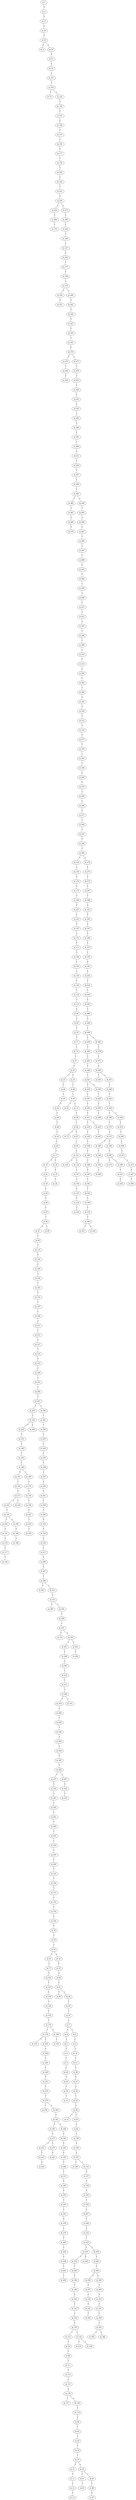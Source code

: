 graph GR{
id_0;
id_1;
id_2;
id_3;
id_4;
id_5;
id_6;
id_7;
id_8;
id_9;
id_10;
id_11;
id_12;
id_13;
id_14;
id_15;
id_16;
id_17;
id_18;
id_19;
id_20;
id_21;
id_22;
id_23;
id_24;
id_25;
id_26;
id_27;
id_28;
id_29;
id_30;
id_31;
id_32;
id_33;
id_34;
id_35;
id_36;
id_37;
id_38;
id_39;
id_40;
id_41;
id_42;
id_43;
id_44;
id_45;
id_46;
id_47;
id_48;
id_49;
id_50;
id_51;
id_52;
id_53;
id_54;
id_55;
id_56;
id_57;
id_58;
id_59;
id_60;
id_61;
id_62;
id_63;
id_64;
id_65;
id_66;
id_67;
id_68;
id_69;
id_70;
id_71;
id_72;
id_73;
id_74;
id_75;
id_76;
id_77;
id_78;
id_79;
id_80;
id_81;
id_82;
id_83;
id_84;
id_85;
id_86;
id_87;
id_88;
id_89;
id_90;
id_91;
id_92;
id_93;
id_94;
id_95;
id_96;
id_97;
id_98;
id_99;
id_100;
id_101;
id_102;
id_103;
id_104;
id_105;
id_106;
id_107;
id_108;
id_109;
id_110;
id_111;
id_112;
id_113;
id_114;
id_115;
id_116;
id_117;
id_118;
id_119;
id_120;
id_121;
id_122;
id_123;
id_124;
id_125;
id_126;
id_127;
id_128;
id_129;
id_130;
id_131;
id_132;
id_133;
id_134;
id_135;
id_136;
id_137;
id_138;
id_139;
id_140;
id_141;
id_142;
id_143;
id_144;
id_145;
id_146;
id_147;
id_148;
id_149;
id_150;
id_151;
id_152;
id_153;
id_154;
id_155;
id_156;
id_157;
id_158;
id_159;
id_160;
id_161;
id_162;
id_163;
id_164;
id_165;
id_166;
id_167;
id_168;
id_169;
id_170;
id_171;
id_172;
id_173;
id_174;
id_175;
id_176;
id_177;
id_178;
id_179;
id_180;
id_181;
id_182;
id_183;
id_184;
id_185;
id_186;
id_187;
id_188;
id_189;
id_190;
id_191;
id_192;
id_193;
id_194;
id_195;
id_196;
id_197;
id_198;
id_199;
id_200;
id_201;
id_202;
id_203;
id_204;
id_205;
id_206;
id_207;
id_208;
id_209;
id_210;
id_211;
id_212;
id_213;
id_214;
id_215;
id_216;
id_217;
id_218;
id_219;
id_220;
id_221;
id_222;
id_223;
id_224;
id_225;
id_226;
id_227;
id_228;
id_229;
id_230;
id_231;
id_232;
id_233;
id_234;
id_235;
id_236;
id_237;
id_238;
id_239;
id_240;
id_241;
id_242;
id_243;
id_244;
id_245;
id_246;
id_247;
id_248;
id_249;
id_250;
id_251;
id_252;
id_253;
id_254;
id_255;
id_256;
id_257;
id_258;
id_259;
id_260;
id_261;
id_262;
id_263;
id_264;
id_265;
id_266;
id_267;
id_268;
id_269;
id_270;
id_271;
id_272;
id_273;
id_274;
id_275;
id_276;
id_277;
id_278;
id_279;
id_280;
id_281;
id_282;
id_283;
id_284;
id_285;
id_286;
id_287;
id_288;
id_289;
id_290;
id_291;
id_292;
id_293;
id_294;
id_295;
id_296;
id_297;
id_298;
id_299;
id_300;
id_301;
id_302;
id_303;
id_304;
id_305;
id_306;
id_307;
id_308;
id_309;
id_310;
id_311;
id_312;
id_313;
id_314;
id_315;
id_316;
id_317;
id_318;
id_319;
id_320;
id_321;
id_322;
id_323;
id_324;
id_325;
id_326;
id_327;
id_328;
id_329;
id_330;
id_331;
id_332;
id_333;
id_334;
id_335;
id_336;
id_337;
id_338;
id_339;
id_340;
id_341;
id_342;
id_343;
id_344;
id_345;
id_346;
id_347;
id_348;
id_349;
id_350;
id_351;
id_352;
id_353;
id_354;
id_355;
id_356;
id_357;
id_358;
id_359;
id_360;
id_361;
id_362;
id_363;
id_364;
id_365;
id_366;
id_367;
id_368;
id_369;
id_370;
id_371;
id_372;
id_373;
id_374;
id_375;
id_376;
id_377;
id_378;
id_379;
id_380;
id_381;
id_382;
id_383;
id_384;
id_385;
id_386;
id_387;
id_388;
id_389;
id_390;
id_391;
id_392;
id_393;
id_394;
id_395;
id_396;
id_397;
id_398;
id_399;
id_400;
id_401;
id_402;
id_403;
id_404;
id_405;
id_406;
id_407;
id_408;
id_409;
id_410;
id_411;
id_412;
id_413;
id_414;
id_415;
id_416;
id_417;
id_418;
id_419;
id_420;
id_421;
id_422;
id_423;
id_424;
id_425;
id_426;
id_427;
id_428;
id_429;
id_430;
id_431;
id_432;
id_433;
id_434;
id_435;
id_436;
id_437;
id_438;
id_439;
id_440;
id_441;
id_442;
id_443;
id_444;
id_445;
id_446;
id_447;
id_448;
id_449;
id_450;
id_451;
id_452;
id_453;
id_454;
id_455;
id_456;
id_457;
id_458;
id_459;
id_460;
id_461;
id_462;
id_463;
id_464;
id_465;
id_466;
id_467;
id_468;
id_469;
id_470;
id_471;
id_472;
id_473;
id_474;
id_475;
id_476;
id_477;
id_478;
id_479;
id_480;
id_481;
id_482;
id_483;
id_484;
id_485;
id_486;
id_487;
id_488;
id_489;
id_490;
id_491;
id_492;
id_493;
id_494;
id_495;
id_496;
id_497;
id_498;
id_499;
id_1--id_2[label=1];
id_2--id_27[label=1];
id_27--id_26[label=1];
id_26--id_25[label=1];
id_25--id_0[label=1];
id_25--id_50[label=1];
id_50--id_51[label=1];
id_51--id_76[label=1];
id_76--id_101[label=1];
id_101--id_100[label=1];
id_100--id_125[label=1];
id_125--id_150[label=1];
id_150--id_151[label=1];
id_151--id_126[label=1];
id_126--id_127[label=1];
id_127--id_152[label=1];
id_152--id_177[label=1];
id_177--id_176[label=1];
id_176--id_201[label=1];
id_201--id_226[label=1];
id_226--id_251[label=1];
id_251--id_250[label=1];
id_250--id_275[label=1];
id_275--id_300[label=1];
id_300--id_325[label=1];
id_325--id_326[label=1];
id_326--id_327[label=1];
id_327--id_352[label=1];
id_352--id_377[label=1];
id_377--id_376[label=1];
id_376--id_375[label=1];
id_375--id_350[label=1];
id_350--id_351[label=1];
id_375--id_400[label=1];
id_400--id_401[label=1];
id_401--id_426[label=1];
id_426--id_427[label=1];
id_427--id_452[label=1];
id_452--id_451[label=1];
id_451--id_476[label=1];
id_476--id_477[label=1];
id_477--id_478[label=1];
id_478--id_453[label=1];
id_453--id_454[label=1];
id_454--id_455[label=1];
id_455--id_430[label=1];
id_430--id_405[label=1];
id_405--id_380[label=1];
id_380--id_381[label=1];
id_381--id_406[label=1];
id_406--id_431[label=1];
id_431--id_456[label=1];
id_456--id_457[label=1];
id_457--id_458[label=1];
id_458--id_483[label=1];
id_483--id_484[label=1];
id_484--id_485[label=1];
id_485--id_486[label=1];
id_486--id_461[label=1];
id_461--id_462[label=1];
id_462--id_487[label=1];
id_487--id_488[label=1];
id_488--id_463[label=1];
id_463--id_464[label=1];
id_464--id_439[label=1];
id_439--id_438[label=1];
id_438--id_413[label=1];
id_413--id_412[label=1];
id_412--id_387[label=1];
id_387--id_388[label=1];
id_388--id_389[label=1];
id_389--id_414[label=1];
id_414--id_415[label=1];
id_415--id_390[label=1];
id_390--id_365[label=1];
id_365--id_366[label=1];
id_366--id_341[label=1];
id_341--id_340[label=1];
id_340--id_315[label=1];
id_315--id_316[label=1];
id_316--id_317[label=1];
id_317--id_318[label=1];
id_318--id_293[label=1];
id_293--id_294[label=1];
id_294--id_269[label=1];
id_269--id_270[label=1];
id_270--id_295[label=1];
id_295--id_296[label=1];
id_296--id_271[label=1];
id_271--id_246[label=1];
id_246--id_247[label=1];
id_247--id_248[label=1];
id_248--id_249[label=1];
id_249--id_224[label=1];
id_224--id_199[label=1];
id_199--id_174[label=1];
id_174--id_173[label=1];
id_173--id_198[label=1];
id_198--id_223[label=1];
id_223--id_222[label=1];
id_222--id_197[label=1];
id_197--id_172[label=1];
id_172--id_171[label=1];
id_171--id_146[label=1];
id_146--id_145[label=1];
id_145--id_144[label=1];
id_144--id_143[label=1];
id_143--id_118[label=1];
id_118--id_119[label=1];
id_119--id_94[label=1];
id_94--id_95[label=1];
id_95--id_70[label=1];
id_70--id_71[label=1];
id_71--id_72[label=1];
id_72--id_47[label=1];
id_47--id_22[label=1];
id_22--id_21[label=1];
id_21--id_46[label=1];
id_46--id_45[label=1];
id_45--id_44[label=1];
id_44--id_69[label=1];
id_69--id_68[label=1];
id_68--id_43[label=1];
id_43--id_42[label=1];
id_42--id_17[label=1];
id_17--id_16[label=1];
id_16--id_41[label=1];
id_41--id_40[label=1];
id_40--id_65[label=1];
id_65--id_66[label=1];
id_66--id_67[label=1];
id_67--id_92[label=1];
id_92--id_93[label=1];
id_92--id_91[label=1];
id_91--id_90[label=1];
id_90--id_115[label=1];
id_115--id_140[label=1];
id_140--id_165[label=1];
id_165--id_164[label=1];
id_164--id_163[label=1];
id_163--id_162[label=1];
id_162--id_187[label=1];
id_187--id_186[label=1];
id_186--id_211[label=1];
id_211--id_212[label=1];
id_212--id_213[label=1];
id_213--id_214[label=1];
id_214--id_215[label=1];
id_215--id_240[label=1];
id_240--id_241[label=1];
id_241--id_266[label=1];
id_266--id_267[label=1];
id_267--id_242[label=1];
id_242--id_243[label=1];
id_243--id_244[label=1];
id_244--id_219[label=1];
id_219--id_194[label=1];
id_194--id_193[label=1];
id_193--id_168[label=1];
id_168--id_167[label=1];
id_167--id_192[label=1];
id_192--id_217[label=1];
id_217--id_218[label=1];
id_217--id_216[label=1];
id_216--id_191[label=1];
id_191--id_190[label=1];
id_190--id_189[label=1];
id_189--id_188[label=1];
id_191--id_166[label=1];
id_166--id_141[label=1];
id_141--id_116[label=1];
id_116--id_117[label=1];
id_117--id_142[label=1];
id_168--id_169[label=1];
id_169--id_170[label=1];
id_170--id_195[label=1];
id_195--id_196[label=1];
id_196--id_221[label=1];
id_221--id_220[label=1];
id_220--id_245[label=1];
id_243--id_268[label=1];
id_267--id_292[label=1];
id_292--id_291[label=1];
id_291--id_290[label=1];
id_290--id_265[label=1];
id_265--id_264[label=1];
id_264--id_239[label=1];
id_239--id_238[label=1];
id_238--id_237[label=1];
id_237--id_262[label=1];
id_262--id_261[label=1];
id_261--id_260[label=1];
id_260--id_285[label=1];
id_285--id_310[label=1];
id_310--id_335[label=1];
id_335--id_336[label=1];
id_336--id_311[label=1];
id_311--id_286[label=1];
id_286--id_287[label=1];
id_287--id_288[label=1];
id_288--id_313[label=1];
id_313--id_314[label=1];
id_314--id_339[label=1];
id_339--id_338[label=1];
id_338--id_337[label=1];
id_337--id_362[label=1];
id_362--id_361[label=1];
id_361--id_386[label=1];
id_386--id_385[label=1];
id_385--id_410[label=1];
id_410--id_411[label=1];
id_411--id_436[label=1];
id_436--id_435[label=1];
id_435--id_460[label=1];
id_460--id_459[label=1];
id_459--id_434[label=1];
id_434--id_409[label=1];
id_409--id_408[label=1];
id_408--id_383[label=1];
id_383--id_382[label=1];
id_382--id_357[label=1];
id_357--id_332[label=1];
id_332--id_307[label=1];
id_307--id_282[label=1];
id_282--id_281[label=1];
id_281--id_280[label=1];
id_280--id_255[label=1];
id_255--id_230[label=1];
id_230--id_205[label=1];
id_205--id_206[label=1];
id_206--id_181[label=1];
id_181--id_156[label=1];
id_156--id_131[label=1];
id_131--id_130[label=1];
id_130--id_105[label=1];
id_105--id_104[label=1];
id_104--id_79[label=1];
id_79--id_78[label=1];
id_78--id_53[label=1];
id_53--id_54[label=1];
id_54--id_55[label=1];
id_55--id_56[label=1];
id_56--id_81[label=1];
id_81--id_82[label=1];
id_82--id_57[label=1];
id_57--id_32[label=1];
id_32--id_7[label=1];
id_7--id_6[label=1];
id_6--id_5[label=1];
id_5--id_4[label=1];
id_4--id_3[label=1];
id_3--id_28[label=1];
id_28--id_29[label=1];
id_29--id_30[label=1];
id_30--id_31[label=1];
id_7--id_8[label=1];
id_8--id_9[label=1];
id_9--id_10[label=1];
id_10--id_11[label=1];
id_11--id_36[label=1];
id_36--id_35[label=1];
id_35--id_34[label=1];
id_34--id_59[label=1];
id_59--id_58[label=1];
id_58--id_33[label=1];
id_58--id_83[label=1];
id_83--id_84[label=1];
id_84--id_109[label=1];
id_109--id_108[label=1];
id_108--id_107[label=1];
id_107--id_106[label=1];
id_107--id_132[label=1];
id_132--id_157[label=1];
id_157--id_158[label=1];
id_158--id_183[label=1];
id_183--id_182[label=1];
id_182--id_207[label=1];
id_207--id_208[label=1];
id_208--id_233[label=1];
id_233--id_234[label=1];
id_234--id_235[label=1];
id_235--id_210[label=1];
id_210--id_209[label=1];
id_209--id_184[label=1];
id_184--id_185[label=1];
id_185--id_160[label=1];
id_160--id_161[label=1];
id_161--id_136[label=1];
id_136--id_135[label=1];
id_135--id_110[label=1];
id_110--id_85[label=1];
id_85--id_86[label=1];
id_86--id_111[label=1];
id_111--id_112[label=1];
id_112--id_113[label=1];
id_113--id_138[label=1];
id_138--id_139[label=1];
id_139--id_114[label=1];
id_114--id_89[label=1];
id_89--id_64[label=1];
id_64--id_39[label=1];
id_39--id_38[label=1];
id_38--id_37[label=1];
id_37--id_62[label=1];
id_62--id_61[label=1];
id_61--id_60[label=1];
id_62--id_63[label=1];
id_63--id_88[label=1];
id_88--id_87[label=1];
id_37--id_12[label=1];
id_12--id_13[label=1];
id_13--id_14[label=1];
id_14--id_15[label=1];
id_138--id_137[label=1];
id_135--id_134[label=1];
id_134--id_159[label=1];
id_134--id_133[label=1];
id_235--id_236[label=1];
id_234--id_259[label=1];
id_259--id_284[label=1];
id_284--id_283[label=1];
id_283--id_258[label=1];
id_258--id_257[label=1];
id_257--id_232[label=1];
id_232--id_231[label=1];
id_231--id_256[label=1];
id_283--id_308[label=1];
id_308--id_309[label=1];
id_309--id_334[label=1];
id_334--id_333[label=1];
id_333--id_358[label=1];
id_358--id_359[label=1];
id_359--id_360[label=1];
id_359--id_384[label=1];
id_81--id_80[label=1];
id_53--id_52[label=1];
id_52--id_77[label=1];
id_77--id_102[label=1];
id_102--id_103[label=1];
id_103--id_128[label=1];
id_128--id_129[label=1];
id_129--id_154[label=1];
id_154--id_179[label=1];
id_179--id_178[label=1];
id_178--id_203[label=1];
id_203--id_204[label=1];
id_204--id_229[label=1];
id_229--id_228[label=1];
id_228--id_253[label=1];
id_253--id_278[label=1];
id_278--id_279[label=1];
id_279--id_254[label=1];
id_279--id_304[label=1];
id_304--id_303[label=1];
id_303--id_302[label=1];
id_302--id_277[label=1];
id_277--id_276[label=1];
id_276--id_301[label=1];
id_277--id_252[label=1];
id_252--id_227[label=1];
id_227--id_202[label=1];
id_303--id_328[label=1];
id_328--id_329[label=1];
id_329--id_330[label=1];
id_330--id_305[label=1];
id_305--id_306[label=1];
id_306--id_331[label=1];
id_331--id_356[label=1];
id_356--id_355[label=1];
id_355--id_354[label=1];
id_354--id_353[label=1];
id_353--id_378[label=1];
id_378--id_379[label=1];
id_379--id_404[label=1];
id_404--id_429[label=1];
id_429--id_428[label=1];
id_428--id_403[label=1];
id_403--id_402[label=1];
id_178--id_153[label=1];
id_179--id_180[label=1];
id_180--id_155[label=1];
id_382--id_407[label=1];
id_407--id_432[label=1];
id_432--id_433[label=1];
id_436--id_437[label=1];
id_362--id_363[label=1];
id_363--id_364[label=1];
id_337--id_312[label=1];
id_314--id_289[label=1];
id_288--id_263[label=1];
id_17--id_18[label=1];
id_18--id_19[label=1];
id_19--id_20[label=1];
id_22--id_23[label=1];
id_23--id_48[label=1];
id_48--id_49[label=1];
id_49--id_24[label=1];
id_49--id_74[label=1];
id_74--id_99[label=1];
id_99--id_98[label=1];
id_98--id_73[label=1];
id_98--id_97[label=1];
id_97--id_96[label=1];
id_96--id_121[label=1];
id_121--id_122[label=1];
id_122--id_147[label=1];
id_147--id_148[label=1];
id_148--id_123[label=1];
id_123--id_124[label=1];
id_124--id_149[label=1];
id_121--id_120[label=1];
id_249--id_274[label=1];
id_274--id_273[label=1];
id_273--id_272[label=1];
id_272--id_297[label=1];
id_297--id_298[label=1];
id_298--id_323[label=1];
id_323--id_322[label=1];
id_322--id_347[label=1];
id_347--id_346[label=1];
id_346--id_371[label=1];
id_371--id_370[label=1];
id_370--id_395[label=1];
id_395--id_420[label=1];
id_420--id_419[label=1];
id_419--id_444[label=1];
id_444--id_443[label=1];
id_443--id_468[label=1];
id_468--id_469[label=1];
id_469--id_494[label=1];
id_494--id_493[label=1];
id_493--id_492[label=1];
id_492--id_491[label=1];
id_491--id_466[label=1];
id_466--id_441[label=1];
id_441--id_416[label=1];
id_416--id_391[label=1];
id_391--id_392[label=1];
id_392--id_417[label=1];
id_417--id_418[label=1];
id_418--id_393[label=1];
id_393--id_394[label=1];
id_394--id_369[label=1];
id_369--id_368[label=1];
id_368--id_367[label=1];
id_367--id_342[label=1];
id_342--id_343[label=1];
id_343--id_344[label=1];
id_344--id_319[label=1];
id_319--id_320[label=1];
id_320--id_321[label=1];
id_320--id_345[label=1];
id_417--id_442[label=1];
id_442--id_467[label=1];
id_441--id_440[label=1];
id_440--id_465[label=1];
id_465--id_490[label=1];
id_490--id_489[label=1];
id_494--id_495[label=1];
id_495--id_470[label=1];
id_470--id_471[label=1];
id_471--id_446[label=1];
id_446--id_447[label=1];
id_447--id_448[label=1];
id_448--id_423[label=1];
id_423--id_424[label=1];
id_424--id_399[label=1];
id_399--id_374[label=1];
id_374--id_373[label=1];
id_373--id_398[label=1];
id_398--id_397[label=1];
id_397--id_372[label=1];
id_397--id_396[label=1];
id_396--id_421[label=1];
id_421--id_422[label=1];
id_373--id_348[label=1];
id_348--id_349[label=1];
id_349--id_324[label=1];
id_324--id_299[label=1];
id_424--id_449[label=1];
id_449--id_474[label=1];
id_474--id_499[label=1];
id_499--id_498[label=1];
id_498--id_473[label=1];
id_473--id_472[label=1];
id_472--id_497[label=1];
id_497--id_496[label=1];
id_446--id_445[label=1];
id_483--id_482[label=1];
id_482--id_481[label=1];
id_481--id_480[label=1];
id_480--id_479[label=1];
id_476--id_475[label=1];
id_475--id_450[label=1];
id_450--id_425[label=1];
id_250--id_225[label=1];
id_225--id_200[label=1];
id_200--id_175[label=1];
id_100--id_75[label=1];
}